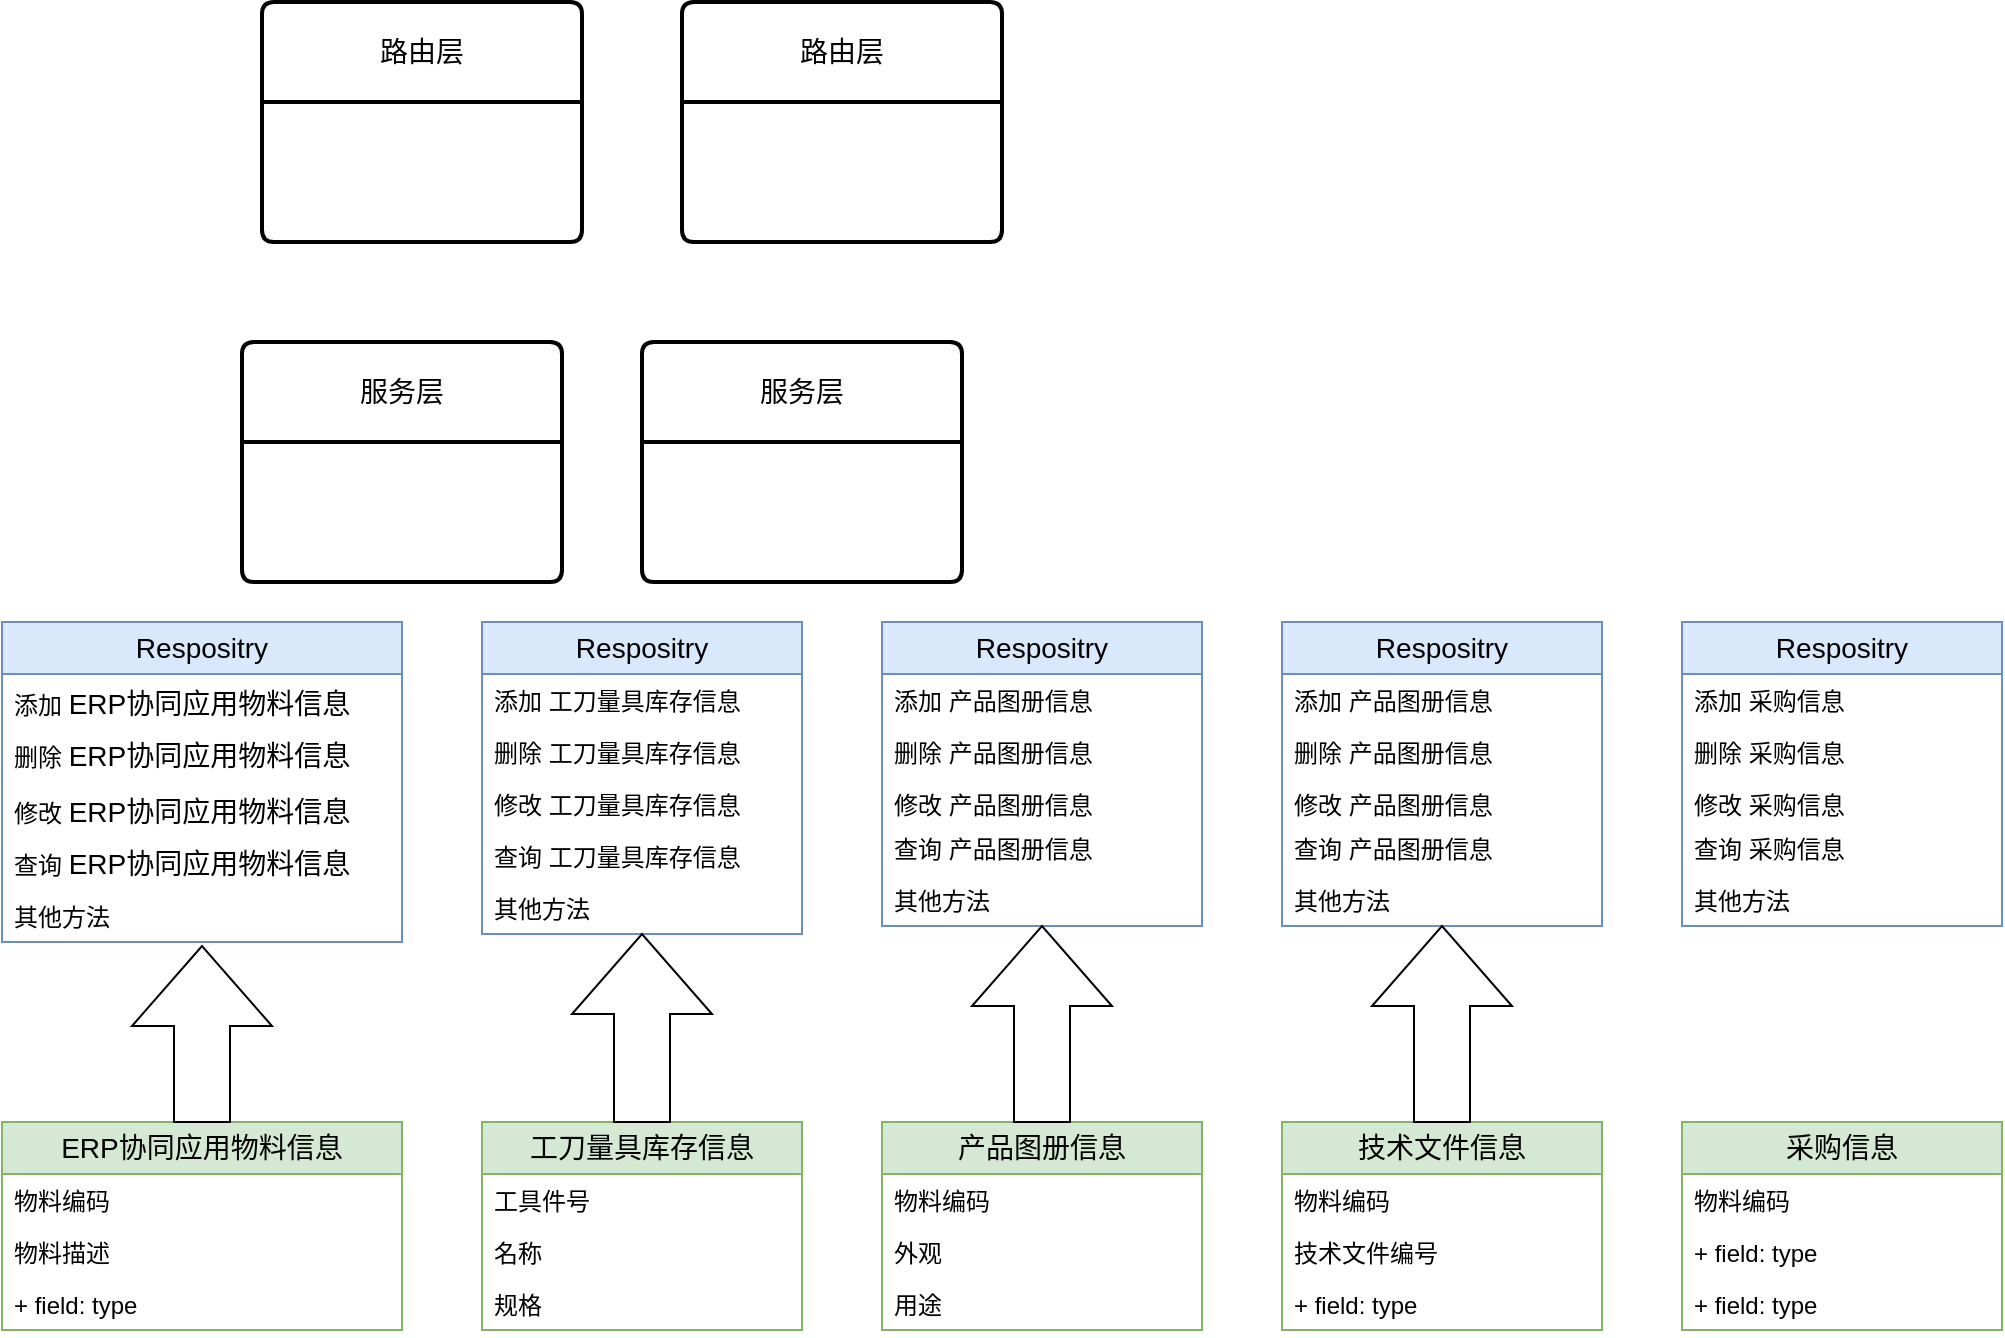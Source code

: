 <mxfile version="24.4.13" type="github">
  <diagram name="第 1 页" id="1SCkTniHAd78GKz6nHHC">
    <mxGraphModel dx="638" dy="291" grid="1" gridSize="10" guides="1" tooltips="1" connect="1" arrows="1" fold="1" page="1" pageScale="1" pageWidth="1169" pageHeight="827" math="0" shadow="0">
      <root>
        <mxCell id="0" />
        <mxCell id="1" parent="0" />
        <mxCell id="7zg5uooO7zGUEo9tCOfG-10" value="服务层" style="swimlane;childLayout=stackLayout;horizontal=1;startSize=50;horizontalStack=0;rounded=1;fontSize=14;fontStyle=0;strokeWidth=2;resizeParent=0;resizeLast=1;shadow=0;dashed=0;align=center;arcSize=4;whiteSpace=wrap;html=1;" vertex="1" parent="1">
          <mxGeometry x="160" y="210" width="160" height="120" as="geometry" />
        </mxCell>
        <mxCell id="7zg5uooO7zGUEo9tCOfG-11" value="路由层" style="swimlane;childLayout=stackLayout;horizontal=1;startSize=50;horizontalStack=0;rounded=1;fontSize=14;fontStyle=0;strokeWidth=2;resizeParent=0;resizeLast=1;shadow=0;dashed=0;align=center;arcSize=4;whiteSpace=wrap;html=1;" vertex="1" parent="1">
          <mxGeometry x="170" y="40" width="160" height="120" as="geometry" />
        </mxCell>
        <mxCell id="7zg5uooO7zGUEo9tCOfG-13" value="服务层" style="swimlane;childLayout=stackLayout;horizontal=1;startSize=50;horizontalStack=0;rounded=1;fontSize=14;fontStyle=0;strokeWidth=2;resizeParent=0;resizeLast=1;shadow=0;dashed=0;align=center;arcSize=4;whiteSpace=wrap;html=1;" vertex="1" parent="1">
          <mxGeometry x="360" y="210" width="160" height="120" as="geometry" />
        </mxCell>
        <mxCell id="7zg5uooO7zGUEo9tCOfG-14" value="路由层" style="swimlane;childLayout=stackLayout;horizontal=1;startSize=50;horizontalStack=0;rounded=1;fontSize=14;fontStyle=0;strokeWidth=2;resizeParent=0;resizeLast=1;shadow=0;dashed=0;align=center;arcSize=4;whiteSpace=wrap;html=1;" vertex="1" parent="1">
          <mxGeometry x="380" y="40" width="160" height="120" as="geometry" />
        </mxCell>
        <mxCell id="7zg5uooO7zGUEo9tCOfG-22" value="&lt;span style=&quot;font-size: 14px;&quot;&gt;ERP协同应用物料信息&lt;/span&gt;" style="swimlane;fontStyle=0;childLayout=stackLayout;horizontal=1;startSize=26;fillColor=#d5e8d4;horizontalStack=0;resizeParent=1;resizeParentMax=0;resizeLast=0;collapsible=1;marginBottom=0;whiteSpace=wrap;html=1;strokeColor=#82b366;" vertex="1" parent="1">
          <mxGeometry x="40" y="600" width="200" height="104" as="geometry" />
        </mxCell>
        <mxCell id="7zg5uooO7zGUEo9tCOfG-23" value="物料编码" style="text;strokeColor=none;fillColor=none;align=left;verticalAlign=top;spacingLeft=4;spacingRight=4;overflow=hidden;rotatable=0;points=[[0,0.5],[1,0.5]];portConstraint=eastwest;whiteSpace=wrap;html=1;" vertex="1" parent="7zg5uooO7zGUEo9tCOfG-22">
          <mxGeometry y="26" width="200" height="26" as="geometry" />
        </mxCell>
        <mxCell id="7zg5uooO7zGUEo9tCOfG-24" value="物料描述" style="text;strokeColor=none;fillColor=none;align=left;verticalAlign=top;spacingLeft=4;spacingRight=4;overflow=hidden;rotatable=0;points=[[0,0.5],[1,0.5]];portConstraint=eastwest;whiteSpace=wrap;html=1;" vertex="1" parent="7zg5uooO7zGUEo9tCOfG-22">
          <mxGeometry y="52" width="200" height="26" as="geometry" />
        </mxCell>
        <mxCell id="7zg5uooO7zGUEo9tCOfG-25" value="+ field: type" style="text;strokeColor=none;fillColor=none;align=left;verticalAlign=top;spacingLeft=4;spacingRight=4;overflow=hidden;rotatable=0;points=[[0,0.5],[1,0.5]];portConstraint=eastwest;whiteSpace=wrap;html=1;" vertex="1" parent="7zg5uooO7zGUEo9tCOfG-22">
          <mxGeometry y="78" width="200" height="26" as="geometry" />
        </mxCell>
        <mxCell id="7zg5uooO7zGUEo9tCOfG-26" value="&lt;span style=&quot;font-size: 14px;&quot;&gt;工刀量具库存信息&lt;/span&gt;" style="swimlane;fontStyle=0;childLayout=stackLayout;horizontal=1;startSize=26;fillColor=#d5e8d4;horizontalStack=0;resizeParent=1;resizeParentMax=0;resizeLast=0;collapsible=1;marginBottom=0;whiteSpace=wrap;html=1;strokeColor=#82b366;" vertex="1" parent="1">
          <mxGeometry x="280" y="600" width="160" height="104" as="geometry" />
        </mxCell>
        <mxCell id="7zg5uooO7zGUEo9tCOfG-27" value="工具件号" style="text;strokeColor=none;fillColor=none;align=left;verticalAlign=top;spacingLeft=4;spacingRight=4;overflow=hidden;rotatable=0;points=[[0,0.5],[1,0.5]];portConstraint=eastwest;whiteSpace=wrap;html=1;" vertex="1" parent="7zg5uooO7zGUEo9tCOfG-26">
          <mxGeometry y="26" width="160" height="26" as="geometry" />
        </mxCell>
        <mxCell id="7zg5uooO7zGUEo9tCOfG-28" value="名称" style="text;strokeColor=none;fillColor=none;align=left;verticalAlign=top;spacingLeft=4;spacingRight=4;overflow=hidden;rotatable=0;points=[[0,0.5],[1,0.5]];portConstraint=eastwest;whiteSpace=wrap;html=1;" vertex="1" parent="7zg5uooO7zGUEo9tCOfG-26">
          <mxGeometry y="52" width="160" height="26" as="geometry" />
        </mxCell>
        <mxCell id="7zg5uooO7zGUEo9tCOfG-29" value="规格" style="text;strokeColor=none;fillColor=none;align=left;verticalAlign=top;spacingLeft=4;spacingRight=4;overflow=hidden;rotatable=0;points=[[0,0.5],[1,0.5]];portConstraint=eastwest;whiteSpace=wrap;html=1;" vertex="1" parent="7zg5uooO7zGUEo9tCOfG-26">
          <mxGeometry y="78" width="160" height="26" as="geometry" />
        </mxCell>
        <mxCell id="7zg5uooO7zGUEo9tCOfG-32" value="&lt;span style=&quot;font-size: 14px;&quot;&gt;产品图册信息&lt;/span&gt;" style="swimlane;fontStyle=0;childLayout=stackLayout;horizontal=1;startSize=26;fillColor=#d5e8d4;horizontalStack=0;resizeParent=1;resizeParentMax=0;resizeLast=0;collapsible=1;marginBottom=0;whiteSpace=wrap;html=1;strokeColor=#82b366;" vertex="1" parent="1">
          <mxGeometry x="480" y="600" width="160" height="104" as="geometry" />
        </mxCell>
        <mxCell id="7zg5uooO7zGUEo9tCOfG-33" value="物料编码" style="text;strokeColor=none;fillColor=none;align=left;verticalAlign=top;spacingLeft=4;spacingRight=4;overflow=hidden;rotatable=0;points=[[0,0.5],[1,0.5]];portConstraint=eastwest;whiteSpace=wrap;html=1;" vertex="1" parent="7zg5uooO7zGUEo9tCOfG-32">
          <mxGeometry y="26" width="160" height="26" as="geometry" />
        </mxCell>
        <mxCell id="7zg5uooO7zGUEo9tCOfG-34" value="外观" style="text;strokeColor=none;fillColor=none;align=left;verticalAlign=top;spacingLeft=4;spacingRight=4;overflow=hidden;rotatable=0;points=[[0,0.5],[1,0.5]];portConstraint=eastwest;whiteSpace=wrap;html=1;" vertex="1" parent="7zg5uooO7zGUEo9tCOfG-32">
          <mxGeometry y="52" width="160" height="26" as="geometry" />
        </mxCell>
        <mxCell id="7zg5uooO7zGUEo9tCOfG-35" value="用途" style="text;strokeColor=none;fillColor=none;align=left;verticalAlign=top;spacingLeft=4;spacingRight=4;overflow=hidden;rotatable=0;points=[[0,0.5],[1,0.5]];portConstraint=eastwest;whiteSpace=wrap;html=1;" vertex="1" parent="7zg5uooO7zGUEo9tCOfG-32">
          <mxGeometry y="78" width="160" height="26" as="geometry" />
        </mxCell>
        <mxCell id="7zg5uooO7zGUEo9tCOfG-36" value="&lt;span style=&quot;font-size: 14px;&quot;&gt;技术文件信息&lt;/span&gt;" style="swimlane;fontStyle=0;childLayout=stackLayout;horizontal=1;startSize=26;fillColor=#d5e8d4;horizontalStack=0;resizeParent=1;resizeParentMax=0;resizeLast=0;collapsible=1;marginBottom=0;whiteSpace=wrap;html=1;strokeColor=#82b366;" vertex="1" parent="1">
          <mxGeometry x="680" y="600" width="160" height="104" as="geometry" />
        </mxCell>
        <mxCell id="7zg5uooO7zGUEo9tCOfG-37" value="物料编码" style="text;strokeColor=none;fillColor=none;align=left;verticalAlign=top;spacingLeft=4;spacingRight=4;overflow=hidden;rotatable=0;points=[[0,0.5],[1,0.5]];portConstraint=eastwest;whiteSpace=wrap;html=1;" vertex="1" parent="7zg5uooO7zGUEo9tCOfG-36">
          <mxGeometry y="26" width="160" height="26" as="geometry" />
        </mxCell>
        <mxCell id="7zg5uooO7zGUEo9tCOfG-38" value="技术文件编号" style="text;strokeColor=none;fillColor=none;align=left;verticalAlign=top;spacingLeft=4;spacingRight=4;overflow=hidden;rotatable=0;points=[[0,0.5],[1,0.5]];portConstraint=eastwest;whiteSpace=wrap;html=1;" vertex="1" parent="7zg5uooO7zGUEo9tCOfG-36">
          <mxGeometry y="52" width="160" height="26" as="geometry" />
        </mxCell>
        <mxCell id="7zg5uooO7zGUEo9tCOfG-39" value="+ field: type" style="text;strokeColor=none;fillColor=none;align=left;verticalAlign=top;spacingLeft=4;spacingRight=4;overflow=hidden;rotatable=0;points=[[0,0.5],[1,0.5]];portConstraint=eastwest;whiteSpace=wrap;html=1;" vertex="1" parent="7zg5uooO7zGUEo9tCOfG-36">
          <mxGeometry y="78" width="160" height="26" as="geometry" />
        </mxCell>
        <mxCell id="7zg5uooO7zGUEo9tCOfG-40" value="&lt;span style=&quot;font-size: 14px;&quot;&gt;采购信息&lt;/span&gt;" style="swimlane;fontStyle=0;childLayout=stackLayout;horizontal=1;startSize=26;fillColor=#d5e8d4;horizontalStack=0;resizeParent=1;resizeParentMax=0;resizeLast=0;collapsible=1;marginBottom=0;whiteSpace=wrap;html=1;strokeColor=#82b366;" vertex="1" parent="1">
          <mxGeometry x="880" y="600" width="160" height="104" as="geometry" />
        </mxCell>
        <mxCell id="7zg5uooO7zGUEo9tCOfG-41" value="物料编码" style="text;strokeColor=none;fillColor=none;align=left;verticalAlign=top;spacingLeft=4;spacingRight=4;overflow=hidden;rotatable=0;points=[[0,0.5],[1,0.5]];portConstraint=eastwest;whiteSpace=wrap;html=1;" vertex="1" parent="7zg5uooO7zGUEo9tCOfG-40">
          <mxGeometry y="26" width="160" height="26" as="geometry" />
        </mxCell>
        <mxCell id="7zg5uooO7zGUEo9tCOfG-42" value="+ field: type" style="text;strokeColor=none;fillColor=none;align=left;verticalAlign=top;spacingLeft=4;spacingRight=4;overflow=hidden;rotatable=0;points=[[0,0.5],[1,0.5]];portConstraint=eastwest;whiteSpace=wrap;html=1;" vertex="1" parent="7zg5uooO7zGUEo9tCOfG-40">
          <mxGeometry y="52" width="160" height="26" as="geometry" />
        </mxCell>
        <mxCell id="7zg5uooO7zGUEo9tCOfG-43" value="+ field: type" style="text;strokeColor=none;fillColor=none;align=left;verticalAlign=top;spacingLeft=4;spacingRight=4;overflow=hidden;rotatable=0;points=[[0,0.5],[1,0.5]];portConstraint=eastwest;whiteSpace=wrap;html=1;" vertex="1" parent="7zg5uooO7zGUEo9tCOfG-40">
          <mxGeometry y="78" width="160" height="26" as="geometry" />
        </mxCell>
        <mxCell id="7zg5uooO7zGUEo9tCOfG-45" value="&lt;span style=&quot;font-size: 14px;&quot;&gt;Respositry&lt;/span&gt;" style="swimlane;fontStyle=0;childLayout=stackLayout;horizontal=1;startSize=26;fillColor=#dae8fc;horizontalStack=0;resizeParent=1;resizeParentMax=0;resizeLast=0;collapsible=1;marginBottom=0;whiteSpace=wrap;html=1;strokeColor=#6c8ebf;" vertex="1" parent="1">
          <mxGeometry x="40" y="350" width="200" height="160" as="geometry" />
        </mxCell>
        <mxCell id="7zg5uooO7zGUEo9tCOfG-46" value="添加&amp;nbsp;&lt;span style=&quot;font-size: 14px; text-align: center;&quot;&gt;ERP协同应用物料信息&lt;/span&gt;" style="text;strokeColor=none;fillColor=none;align=left;verticalAlign=top;spacingLeft=4;spacingRight=4;overflow=hidden;rotatable=0;points=[[0,0.5],[1,0.5]];portConstraint=eastwest;whiteSpace=wrap;html=1;" vertex="1" parent="7zg5uooO7zGUEo9tCOfG-45">
          <mxGeometry y="26" width="200" height="26" as="geometry" />
        </mxCell>
        <mxCell id="7zg5uooO7zGUEo9tCOfG-47" value="删除&amp;nbsp;&lt;span style=&quot;font-size: 14px; text-align: center;&quot;&gt;ERP协同应用物料信息&lt;/span&gt;" style="text;strokeColor=none;fillColor=none;align=left;verticalAlign=top;spacingLeft=4;spacingRight=4;overflow=hidden;rotatable=0;points=[[0,0.5],[1,0.5]];portConstraint=eastwest;whiteSpace=wrap;html=1;" vertex="1" parent="7zg5uooO7zGUEo9tCOfG-45">
          <mxGeometry y="52" width="200" height="28" as="geometry" />
        </mxCell>
        <mxCell id="7zg5uooO7zGUEo9tCOfG-54" value="修改&amp;nbsp;&lt;span style=&quot;font-size: 14px; text-align: center;&quot;&gt;ERP协同应用物料信息&lt;/span&gt;" style="text;strokeColor=none;fillColor=none;align=left;verticalAlign=top;spacingLeft=4;spacingRight=4;overflow=hidden;rotatable=0;points=[[0,0.5],[1,0.5]];portConstraint=eastwest;whiteSpace=wrap;html=1;" vertex="1" parent="7zg5uooO7zGUEo9tCOfG-45">
          <mxGeometry y="80" width="200" height="26" as="geometry" />
        </mxCell>
        <mxCell id="7zg5uooO7zGUEo9tCOfG-55" value="查询&amp;nbsp;&lt;span style=&quot;font-size: 14px; text-align: center;&quot;&gt;ERP协同应用物料信息&lt;/span&gt;" style="text;strokeColor=none;fillColor=none;align=left;verticalAlign=top;spacingLeft=4;spacingRight=4;overflow=hidden;rotatable=0;points=[[0,0.5],[1,0.5]];portConstraint=eastwest;whiteSpace=wrap;html=1;" vertex="1" parent="7zg5uooO7zGUEo9tCOfG-45">
          <mxGeometry y="106" width="200" height="28" as="geometry" />
        </mxCell>
        <mxCell id="7zg5uooO7zGUEo9tCOfG-56" value="其他方法" style="text;strokeColor=none;fillColor=none;align=left;verticalAlign=top;spacingLeft=4;spacingRight=4;overflow=hidden;rotatable=0;points=[[0,0.5],[1,0.5]];portConstraint=eastwest;whiteSpace=wrap;html=1;" vertex="1" parent="7zg5uooO7zGUEo9tCOfG-45">
          <mxGeometry y="134" width="200" height="26" as="geometry" />
        </mxCell>
        <mxCell id="7zg5uooO7zGUEo9tCOfG-49" value="&lt;span style=&quot;font-size: 14px;&quot;&gt;Resposi&lt;/span&gt;&lt;span style=&quot;font-size: 14px; background-color: initial;&quot;&gt;try&lt;/span&gt;" style="swimlane;fontStyle=0;childLayout=stackLayout;horizontal=1;startSize=26;fillColor=#dae8fc;horizontalStack=0;resizeParent=1;resizeParentMax=0;resizeLast=0;collapsible=1;marginBottom=0;whiteSpace=wrap;html=1;strokeColor=#6c8ebf;" vertex="1" parent="1">
          <mxGeometry x="280" y="350" width="160" height="156" as="geometry" />
        </mxCell>
        <mxCell id="7zg5uooO7zGUEo9tCOfG-50" value="添加 工刀量具库存信息" style="text;strokeColor=none;fillColor=none;align=left;verticalAlign=top;spacingLeft=4;spacingRight=4;overflow=hidden;rotatable=0;points=[[0,0.5],[1,0.5]];portConstraint=eastwest;whiteSpace=wrap;html=1;" vertex="1" parent="7zg5uooO7zGUEo9tCOfG-49">
          <mxGeometry y="26" width="160" height="26" as="geometry" />
        </mxCell>
        <mxCell id="7zg5uooO7zGUEo9tCOfG-51" value="删除 工刀量具库存信息" style="text;strokeColor=none;fillColor=none;align=left;verticalAlign=top;spacingLeft=4;spacingRight=4;overflow=hidden;rotatable=0;points=[[0,0.5],[1,0.5]];portConstraint=eastwest;whiteSpace=wrap;html=1;" vertex="1" parent="7zg5uooO7zGUEo9tCOfG-49">
          <mxGeometry y="52" width="160" height="26" as="geometry" />
        </mxCell>
        <mxCell id="7zg5uooO7zGUEo9tCOfG-52" value="修改 工刀量具库存信息" style="text;strokeColor=none;fillColor=none;align=left;verticalAlign=top;spacingLeft=4;spacingRight=4;overflow=hidden;rotatable=0;points=[[0,0.5],[1,0.5]];portConstraint=eastwest;whiteSpace=wrap;html=1;" vertex="1" parent="7zg5uooO7zGUEo9tCOfG-49">
          <mxGeometry y="78" width="160" height="26" as="geometry" />
        </mxCell>
        <mxCell id="7zg5uooO7zGUEo9tCOfG-57" value="查询 工刀量具库存信息" style="text;strokeColor=none;fillColor=none;align=left;verticalAlign=top;spacingLeft=4;spacingRight=4;overflow=hidden;rotatable=0;points=[[0,0.5],[1,0.5]];portConstraint=eastwest;whiteSpace=wrap;html=1;" vertex="1" parent="7zg5uooO7zGUEo9tCOfG-49">
          <mxGeometry y="104" width="160" height="26" as="geometry" />
        </mxCell>
        <mxCell id="7zg5uooO7zGUEo9tCOfG-59" value="其他方法" style="text;strokeColor=none;fillColor=none;align=left;verticalAlign=top;spacingLeft=4;spacingRight=4;overflow=hidden;rotatable=0;points=[[0,0.5],[1,0.5]];portConstraint=eastwest;whiteSpace=wrap;html=1;" vertex="1" parent="7zg5uooO7zGUEo9tCOfG-49">
          <mxGeometry y="130" width="160" height="26" as="geometry" />
        </mxCell>
        <mxCell id="7zg5uooO7zGUEo9tCOfG-61" value="" style="html=1;shadow=0;dashed=0;align=center;verticalAlign=middle;shape=mxgraph.arrows2.arrow;dy=0.6;dx=40;direction=north;notch=0;" vertex="1" parent="1">
          <mxGeometry x="105" y="512" width="70" height="88" as="geometry" />
        </mxCell>
        <mxCell id="7zg5uooO7zGUEo9tCOfG-62" value="" style="html=1;shadow=0;dashed=0;align=center;verticalAlign=middle;shape=mxgraph.arrows2.arrow;dy=0.6;dx=40;direction=north;notch=0;" vertex="1" parent="1">
          <mxGeometry x="325" y="506" width="70" height="94" as="geometry" />
        </mxCell>
        <mxCell id="7zg5uooO7zGUEo9tCOfG-63" value="&lt;span style=&quot;font-size: 14px;&quot;&gt;Respositry&lt;/span&gt;" style="swimlane;fontStyle=0;childLayout=stackLayout;horizontal=1;startSize=26;fillColor=#dae8fc;horizontalStack=0;resizeParent=1;resizeParentMax=0;resizeLast=0;collapsible=1;marginBottom=0;whiteSpace=wrap;html=1;strokeColor=#6c8ebf;" vertex="1" parent="1">
          <mxGeometry x="480" y="350" width="160" height="152" as="geometry" />
        </mxCell>
        <mxCell id="7zg5uooO7zGUEo9tCOfG-64" value="添加 产品图册信息" style="text;strokeColor=none;fillColor=none;align=left;verticalAlign=top;spacingLeft=4;spacingRight=4;overflow=hidden;rotatable=0;points=[[0,0.5],[1,0.5]];portConstraint=eastwest;whiteSpace=wrap;html=1;" vertex="1" parent="7zg5uooO7zGUEo9tCOfG-63">
          <mxGeometry y="26" width="160" height="26" as="geometry" />
        </mxCell>
        <mxCell id="7zg5uooO7zGUEo9tCOfG-65" value="删除 产品图册信息" style="text;strokeColor=none;fillColor=none;align=left;verticalAlign=top;spacingLeft=4;spacingRight=4;overflow=hidden;rotatable=0;points=[[0,0.5],[1,0.5]];portConstraint=eastwest;whiteSpace=wrap;html=1;" vertex="1" parent="7zg5uooO7zGUEo9tCOfG-63">
          <mxGeometry y="52" width="160" height="26" as="geometry" />
        </mxCell>
        <mxCell id="7zg5uooO7zGUEo9tCOfG-66" value="修改 产品图册信息" style="text;strokeColor=none;fillColor=none;align=left;verticalAlign=top;spacingLeft=4;spacingRight=4;overflow=hidden;rotatable=0;points=[[0,0.5],[1,0.5]];portConstraint=eastwest;whiteSpace=wrap;html=1;" vertex="1" parent="7zg5uooO7zGUEo9tCOfG-63">
          <mxGeometry y="78" width="160" height="22" as="geometry" />
        </mxCell>
        <mxCell id="7zg5uooO7zGUEo9tCOfG-67" value="查询 产品图册信息" style="text;strokeColor=none;fillColor=none;align=left;verticalAlign=top;spacingLeft=4;spacingRight=4;overflow=hidden;rotatable=0;points=[[0,0.5],[1,0.5]];portConstraint=eastwest;whiteSpace=wrap;html=1;" vertex="1" parent="7zg5uooO7zGUEo9tCOfG-63">
          <mxGeometry y="100" width="160" height="26" as="geometry" />
        </mxCell>
        <mxCell id="7zg5uooO7zGUEo9tCOfG-68" value="其他方法" style="text;strokeColor=none;fillColor=none;align=left;verticalAlign=top;spacingLeft=4;spacingRight=4;overflow=hidden;rotatable=0;points=[[0,0.5],[1,0.5]];portConstraint=eastwest;whiteSpace=wrap;html=1;" vertex="1" parent="7zg5uooO7zGUEo9tCOfG-63">
          <mxGeometry y="126" width="160" height="26" as="geometry" />
        </mxCell>
        <mxCell id="7zg5uooO7zGUEo9tCOfG-69" value="" style="html=1;shadow=0;dashed=0;align=center;verticalAlign=middle;shape=mxgraph.arrows2.arrow;dy=0.6;dx=40;direction=north;notch=0;" vertex="1" parent="1">
          <mxGeometry x="525" y="502" width="70" height="98" as="geometry" />
        </mxCell>
        <mxCell id="7zg5uooO7zGUEo9tCOfG-70" value="&lt;span style=&quot;font-size: 14px;&quot;&gt;Respositry&lt;/span&gt;" style="swimlane;fontStyle=0;childLayout=stackLayout;horizontal=1;startSize=26;fillColor=#dae8fc;horizontalStack=0;resizeParent=1;resizeParentMax=0;resizeLast=0;collapsible=1;marginBottom=0;whiteSpace=wrap;html=1;strokeColor=#6c8ebf;" vertex="1" parent="1">
          <mxGeometry x="680" y="350" width="160" height="152" as="geometry" />
        </mxCell>
        <mxCell id="7zg5uooO7zGUEo9tCOfG-71" value="添加 产品图册信息" style="text;strokeColor=none;fillColor=none;align=left;verticalAlign=top;spacingLeft=4;spacingRight=4;overflow=hidden;rotatable=0;points=[[0,0.5],[1,0.5]];portConstraint=eastwest;whiteSpace=wrap;html=1;" vertex="1" parent="7zg5uooO7zGUEo9tCOfG-70">
          <mxGeometry y="26" width="160" height="26" as="geometry" />
        </mxCell>
        <mxCell id="7zg5uooO7zGUEo9tCOfG-72" value="删除 产品图册信息" style="text;strokeColor=none;fillColor=none;align=left;verticalAlign=top;spacingLeft=4;spacingRight=4;overflow=hidden;rotatable=0;points=[[0,0.5],[1,0.5]];portConstraint=eastwest;whiteSpace=wrap;html=1;" vertex="1" parent="7zg5uooO7zGUEo9tCOfG-70">
          <mxGeometry y="52" width="160" height="26" as="geometry" />
        </mxCell>
        <mxCell id="7zg5uooO7zGUEo9tCOfG-73" value="修改 产品图册信息" style="text;strokeColor=none;fillColor=none;align=left;verticalAlign=top;spacingLeft=4;spacingRight=4;overflow=hidden;rotatable=0;points=[[0,0.5],[1,0.5]];portConstraint=eastwest;whiteSpace=wrap;html=1;" vertex="1" parent="7zg5uooO7zGUEo9tCOfG-70">
          <mxGeometry y="78" width="160" height="22" as="geometry" />
        </mxCell>
        <mxCell id="7zg5uooO7zGUEo9tCOfG-74" value="查询 产品图册信息" style="text;strokeColor=none;fillColor=none;align=left;verticalAlign=top;spacingLeft=4;spacingRight=4;overflow=hidden;rotatable=0;points=[[0,0.5],[1,0.5]];portConstraint=eastwest;whiteSpace=wrap;html=1;" vertex="1" parent="7zg5uooO7zGUEo9tCOfG-70">
          <mxGeometry y="100" width="160" height="26" as="geometry" />
        </mxCell>
        <mxCell id="7zg5uooO7zGUEo9tCOfG-75" value="其他方法" style="text;strokeColor=none;fillColor=none;align=left;verticalAlign=top;spacingLeft=4;spacingRight=4;overflow=hidden;rotatable=0;points=[[0,0.5],[1,0.5]];portConstraint=eastwest;whiteSpace=wrap;html=1;" vertex="1" parent="7zg5uooO7zGUEo9tCOfG-70">
          <mxGeometry y="126" width="160" height="26" as="geometry" />
        </mxCell>
        <mxCell id="7zg5uooO7zGUEo9tCOfG-76" value="" style="html=1;shadow=0;dashed=0;align=center;verticalAlign=middle;shape=mxgraph.arrows2.arrow;dy=0.6;dx=40;direction=north;notch=0;" vertex="1" parent="1">
          <mxGeometry x="725" y="502" width="70" height="98" as="geometry" />
        </mxCell>
        <mxCell id="7zg5uooO7zGUEo9tCOfG-77" value="&lt;span style=&quot;font-size: 14px;&quot;&gt;Respositry&lt;/span&gt;" style="swimlane;fontStyle=0;childLayout=stackLayout;horizontal=1;startSize=26;fillColor=#dae8fc;horizontalStack=0;resizeParent=1;resizeParentMax=0;resizeLast=0;collapsible=1;marginBottom=0;whiteSpace=wrap;html=1;strokeColor=#6c8ebf;" vertex="1" parent="1">
          <mxGeometry x="880" y="350" width="160" height="152" as="geometry" />
        </mxCell>
        <mxCell id="7zg5uooO7zGUEo9tCOfG-78" value="添加 采购信息" style="text;strokeColor=none;fillColor=none;align=left;verticalAlign=top;spacingLeft=4;spacingRight=4;overflow=hidden;rotatable=0;points=[[0,0.5],[1,0.5]];portConstraint=eastwest;whiteSpace=wrap;html=1;" vertex="1" parent="7zg5uooO7zGUEo9tCOfG-77">
          <mxGeometry y="26" width="160" height="26" as="geometry" />
        </mxCell>
        <mxCell id="7zg5uooO7zGUEo9tCOfG-79" value="删除 采购信息" style="text;strokeColor=none;fillColor=none;align=left;verticalAlign=top;spacingLeft=4;spacingRight=4;overflow=hidden;rotatable=0;points=[[0,0.5],[1,0.5]];portConstraint=eastwest;whiteSpace=wrap;html=1;" vertex="1" parent="7zg5uooO7zGUEo9tCOfG-77">
          <mxGeometry y="52" width="160" height="26" as="geometry" />
        </mxCell>
        <mxCell id="7zg5uooO7zGUEo9tCOfG-80" value="修改 采购信息" style="text;strokeColor=none;fillColor=none;align=left;verticalAlign=top;spacingLeft=4;spacingRight=4;overflow=hidden;rotatable=0;points=[[0,0.5],[1,0.5]];portConstraint=eastwest;whiteSpace=wrap;html=1;" vertex="1" parent="7zg5uooO7zGUEo9tCOfG-77">
          <mxGeometry y="78" width="160" height="22" as="geometry" />
        </mxCell>
        <mxCell id="7zg5uooO7zGUEo9tCOfG-81" value="查询 采购信息" style="text;strokeColor=none;fillColor=none;align=left;verticalAlign=top;spacingLeft=4;spacingRight=4;overflow=hidden;rotatable=0;points=[[0,0.5],[1,0.5]];portConstraint=eastwest;whiteSpace=wrap;html=1;" vertex="1" parent="7zg5uooO7zGUEo9tCOfG-77">
          <mxGeometry y="100" width="160" height="26" as="geometry" />
        </mxCell>
        <mxCell id="7zg5uooO7zGUEo9tCOfG-82" value="其他方法" style="text;strokeColor=none;fillColor=none;align=left;verticalAlign=top;spacingLeft=4;spacingRight=4;overflow=hidden;rotatable=0;points=[[0,0.5],[1,0.5]];portConstraint=eastwest;whiteSpace=wrap;html=1;" vertex="1" parent="7zg5uooO7zGUEo9tCOfG-77">
          <mxGeometry y="126" width="160" height="26" as="geometry" />
        </mxCell>
      </root>
    </mxGraphModel>
  </diagram>
</mxfile>
